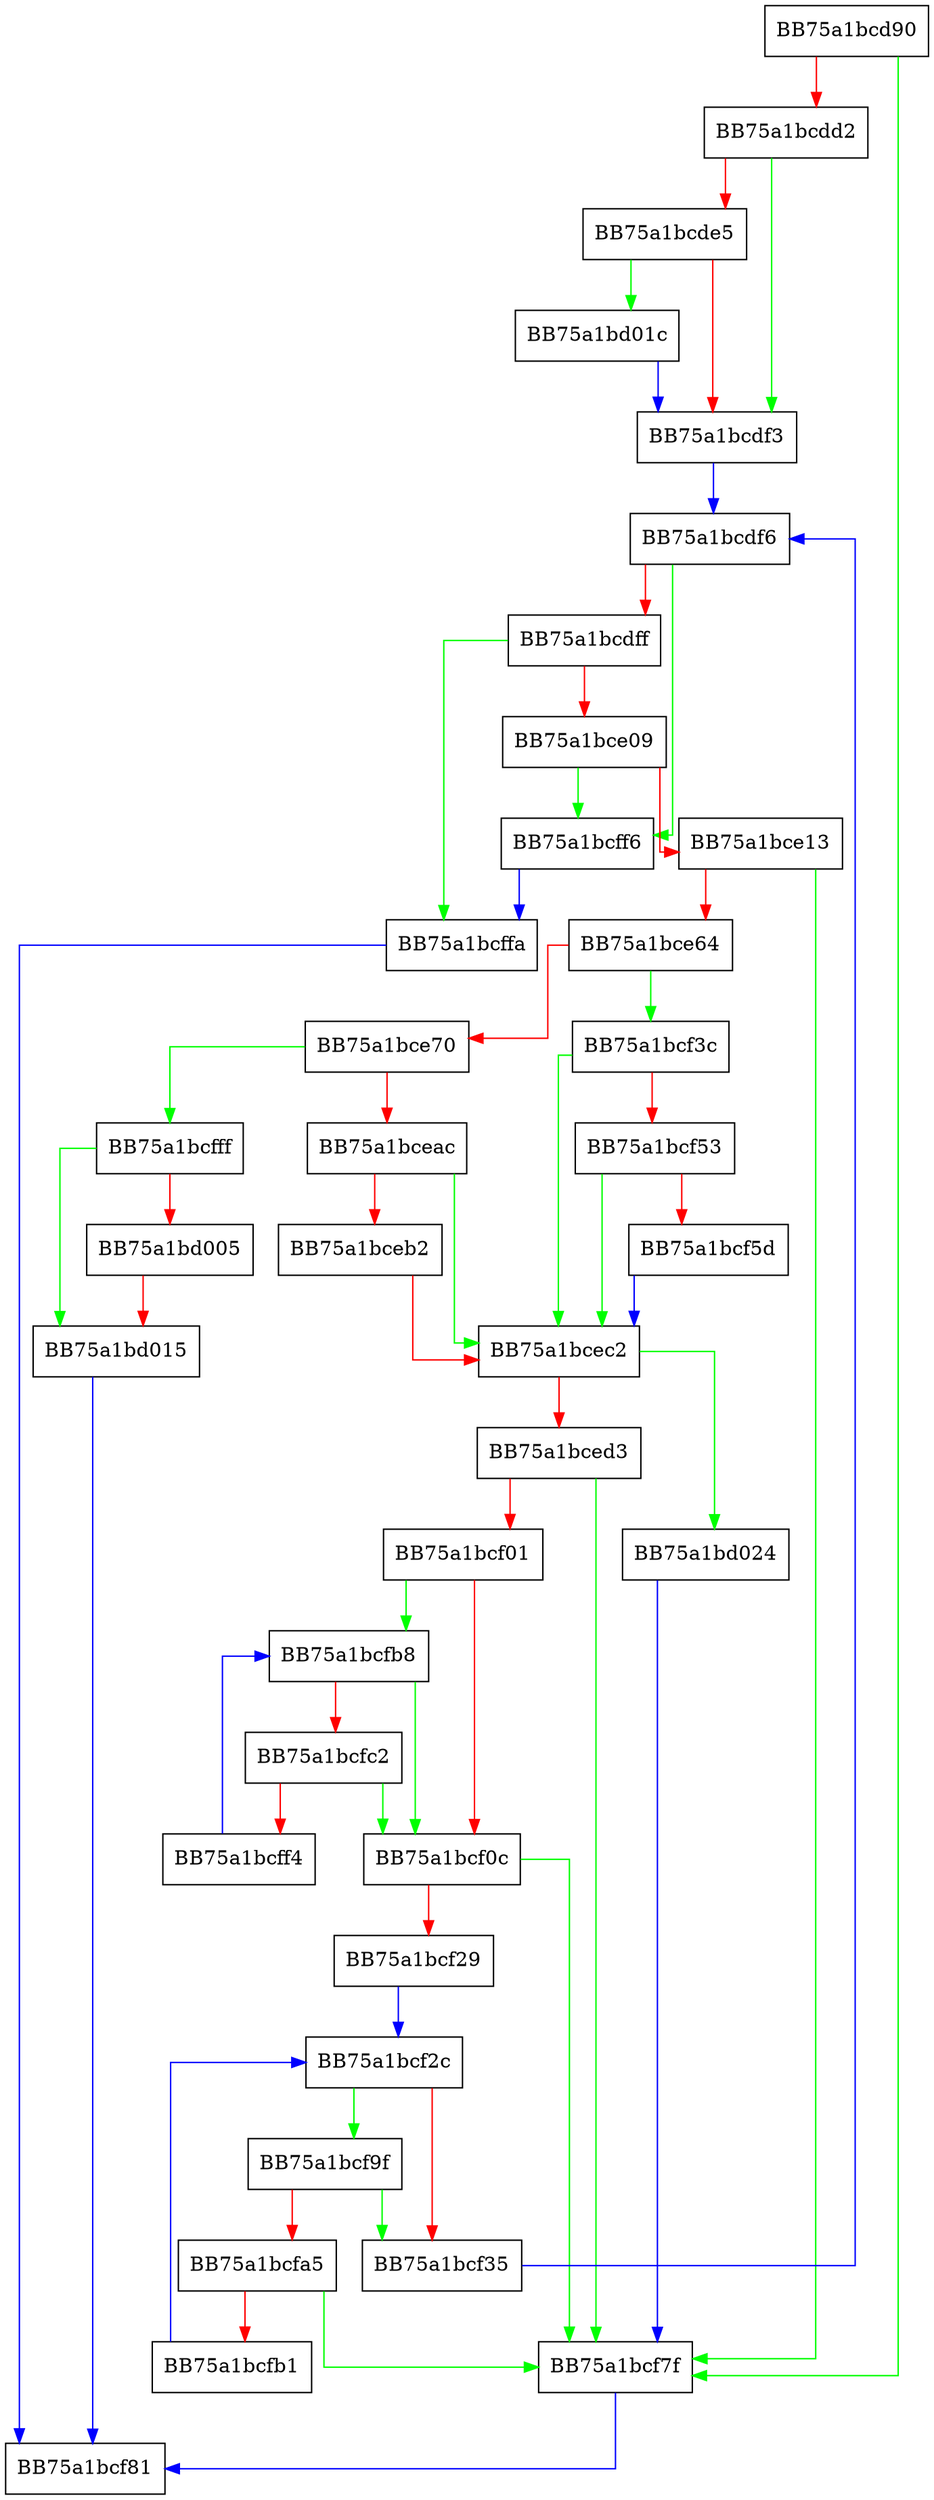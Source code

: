 digraph as3_parsebodyinfo {
  node [shape="box"];
  graph [splines=ortho];
  BB75a1bcd90 -> BB75a1bcf7f [color="green"];
  BB75a1bcd90 -> BB75a1bcdd2 [color="red"];
  BB75a1bcdd2 -> BB75a1bcdf3 [color="green"];
  BB75a1bcdd2 -> BB75a1bcde5 [color="red"];
  BB75a1bcde5 -> BB75a1bd01c [color="green"];
  BB75a1bcde5 -> BB75a1bcdf3 [color="red"];
  BB75a1bcdf3 -> BB75a1bcdf6 [color="blue"];
  BB75a1bcdf6 -> BB75a1bcff6 [color="green"];
  BB75a1bcdf6 -> BB75a1bcdff [color="red"];
  BB75a1bcdff -> BB75a1bcffa [color="green"];
  BB75a1bcdff -> BB75a1bce09 [color="red"];
  BB75a1bce09 -> BB75a1bcff6 [color="green"];
  BB75a1bce09 -> BB75a1bce13 [color="red"];
  BB75a1bce13 -> BB75a1bcf7f [color="green"];
  BB75a1bce13 -> BB75a1bce64 [color="red"];
  BB75a1bce64 -> BB75a1bcf3c [color="green"];
  BB75a1bce64 -> BB75a1bce70 [color="red"];
  BB75a1bce70 -> BB75a1bcfff [color="green"];
  BB75a1bce70 -> BB75a1bceac [color="red"];
  BB75a1bceac -> BB75a1bcec2 [color="green"];
  BB75a1bceac -> BB75a1bceb2 [color="red"];
  BB75a1bceb2 -> BB75a1bcec2 [color="red"];
  BB75a1bcec2 -> BB75a1bd024 [color="green"];
  BB75a1bcec2 -> BB75a1bced3 [color="red"];
  BB75a1bced3 -> BB75a1bcf7f [color="green"];
  BB75a1bced3 -> BB75a1bcf01 [color="red"];
  BB75a1bcf01 -> BB75a1bcfb8 [color="green"];
  BB75a1bcf01 -> BB75a1bcf0c [color="red"];
  BB75a1bcf0c -> BB75a1bcf7f [color="green"];
  BB75a1bcf0c -> BB75a1bcf29 [color="red"];
  BB75a1bcf29 -> BB75a1bcf2c [color="blue"];
  BB75a1bcf2c -> BB75a1bcf9f [color="green"];
  BB75a1bcf2c -> BB75a1bcf35 [color="red"];
  BB75a1bcf35 -> BB75a1bcdf6 [color="blue"];
  BB75a1bcf3c -> BB75a1bcec2 [color="green"];
  BB75a1bcf3c -> BB75a1bcf53 [color="red"];
  BB75a1bcf53 -> BB75a1bcec2 [color="green"];
  BB75a1bcf53 -> BB75a1bcf5d [color="red"];
  BB75a1bcf5d -> BB75a1bcec2 [color="blue"];
  BB75a1bcf7f -> BB75a1bcf81 [color="blue"];
  BB75a1bcf9f -> BB75a1bcf35 [color="green"];
  BB75a1bcf9f -> BB75a1bcfa5 [color="red"];
  BB75a1bcfa5 -> BB75a1bcf7f [color="green"];
  BB75a1bcfa5 -> BB75a1bcfb1 [color="red"];
  BB75a1bcfb1 -> BB75a1bcf2c [color="blue"];
  BB75a1bcfb8 -> BB75a1bcf0c [color="green"];
  BB75a1bcfb8 -> BB75a1bcfc2 [color="red"];
  BB75a1bcfc2 -> BB75a1bcf0c [color="green"];
  BB75a1bcfc2 -> BB75a1bcff4 [color="red"];
  BB75a1bcff4 -> BB75a1bcfb8 [color="blue"];
  BB75a1bcff6 -> BB75a1bcffa [color="blue"];
  BB75a1bcffa -> BB75a1bcf81 [color="blue"];
  BB75a1bcfff -> BB75a1bd015 [color="green"];
  BB75a1bcfff -> BB75a1bd005 [color="red"];
  BB75a1bd005 -> BB75a1bd015 [color="red"];
  BB75a1bd015 -> BB75a1bcf81 [color="blue"];
  BB75a1bd01c -> BB75a1bcdf3 [color="blue"];
  BB75a1bd024 -> BB75a1bcf7f [color="blue"];
}